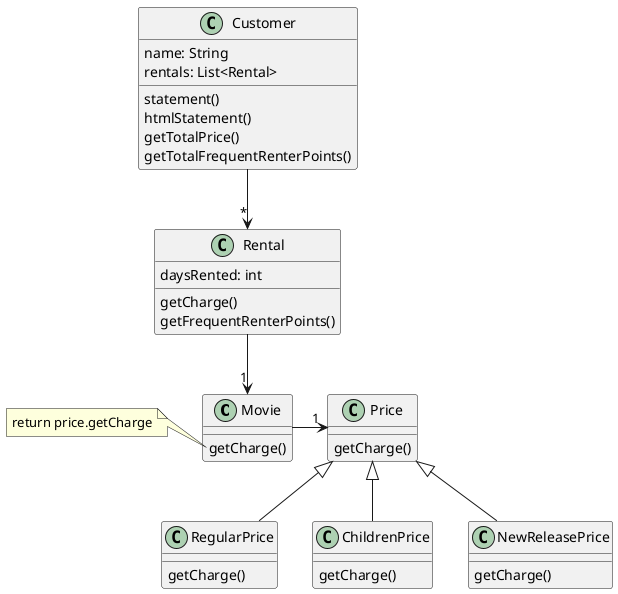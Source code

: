 @startuml
'https://plantuml.com/class-diagram

class Movie {
getCharge()
}
class Price {
getCharge()
}
class RegularPrice {
getCharge()
}
class ChildrenPrice {
getCharge()
}
class NewReleasePrice {
getCharge()
}
class Rental {
daysRented: int
getCharge()
getFrequentRenterPoints()
}
class Customer {
name: String
rentals: List<Rental>
statement()
htmlStatement()
getTotalPrice()
getTotalFrequentRenterPoints()
}

Customer --> "*" Rental
Rental --> "1" Movie

Price <|-- RegularPrice
Price <|-- ChildrenPrice
Price <|-- NewReleasePrice
Movie -> "1" Price

together {
  class RegularPrice
  class ChildrenPrice
  class NewReleasePrice
}

note left of Movie::getCharge
   return price.getCharge
end note

@enduml